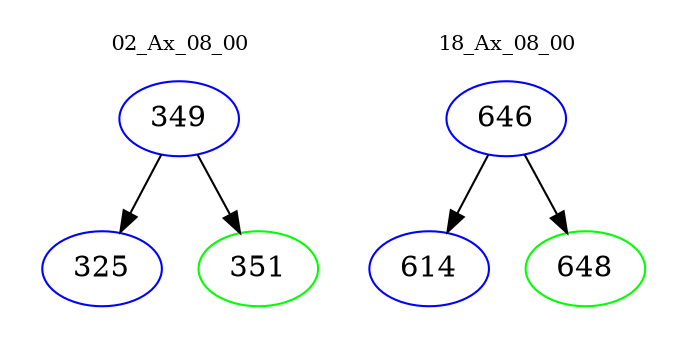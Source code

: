 digraph{
subgraph cluster_0 {
color = white
label = "02_Ax_08_00";
fontsize=10;
T0_349 [label="349", color="blue"]
T0_349 -> T0_325 [color="black"]
T0_325 [label="325", color="blue"]
T0_349 -> T0_351 [color="black"]
T0_351 [label="351", color="green"]
}
subgraph cluster_1 {
color = white
label = "18_Ax_08_00";
fontsize=10;
T1_646 [label="646", color="blue"]
T1_646 -> T1_614 [color="black"]
T1_614 [label="614", color="blue"]
T1_646 -> T1_648 [color="black"]
T1_648 [label="648", color="green"]
}
}
